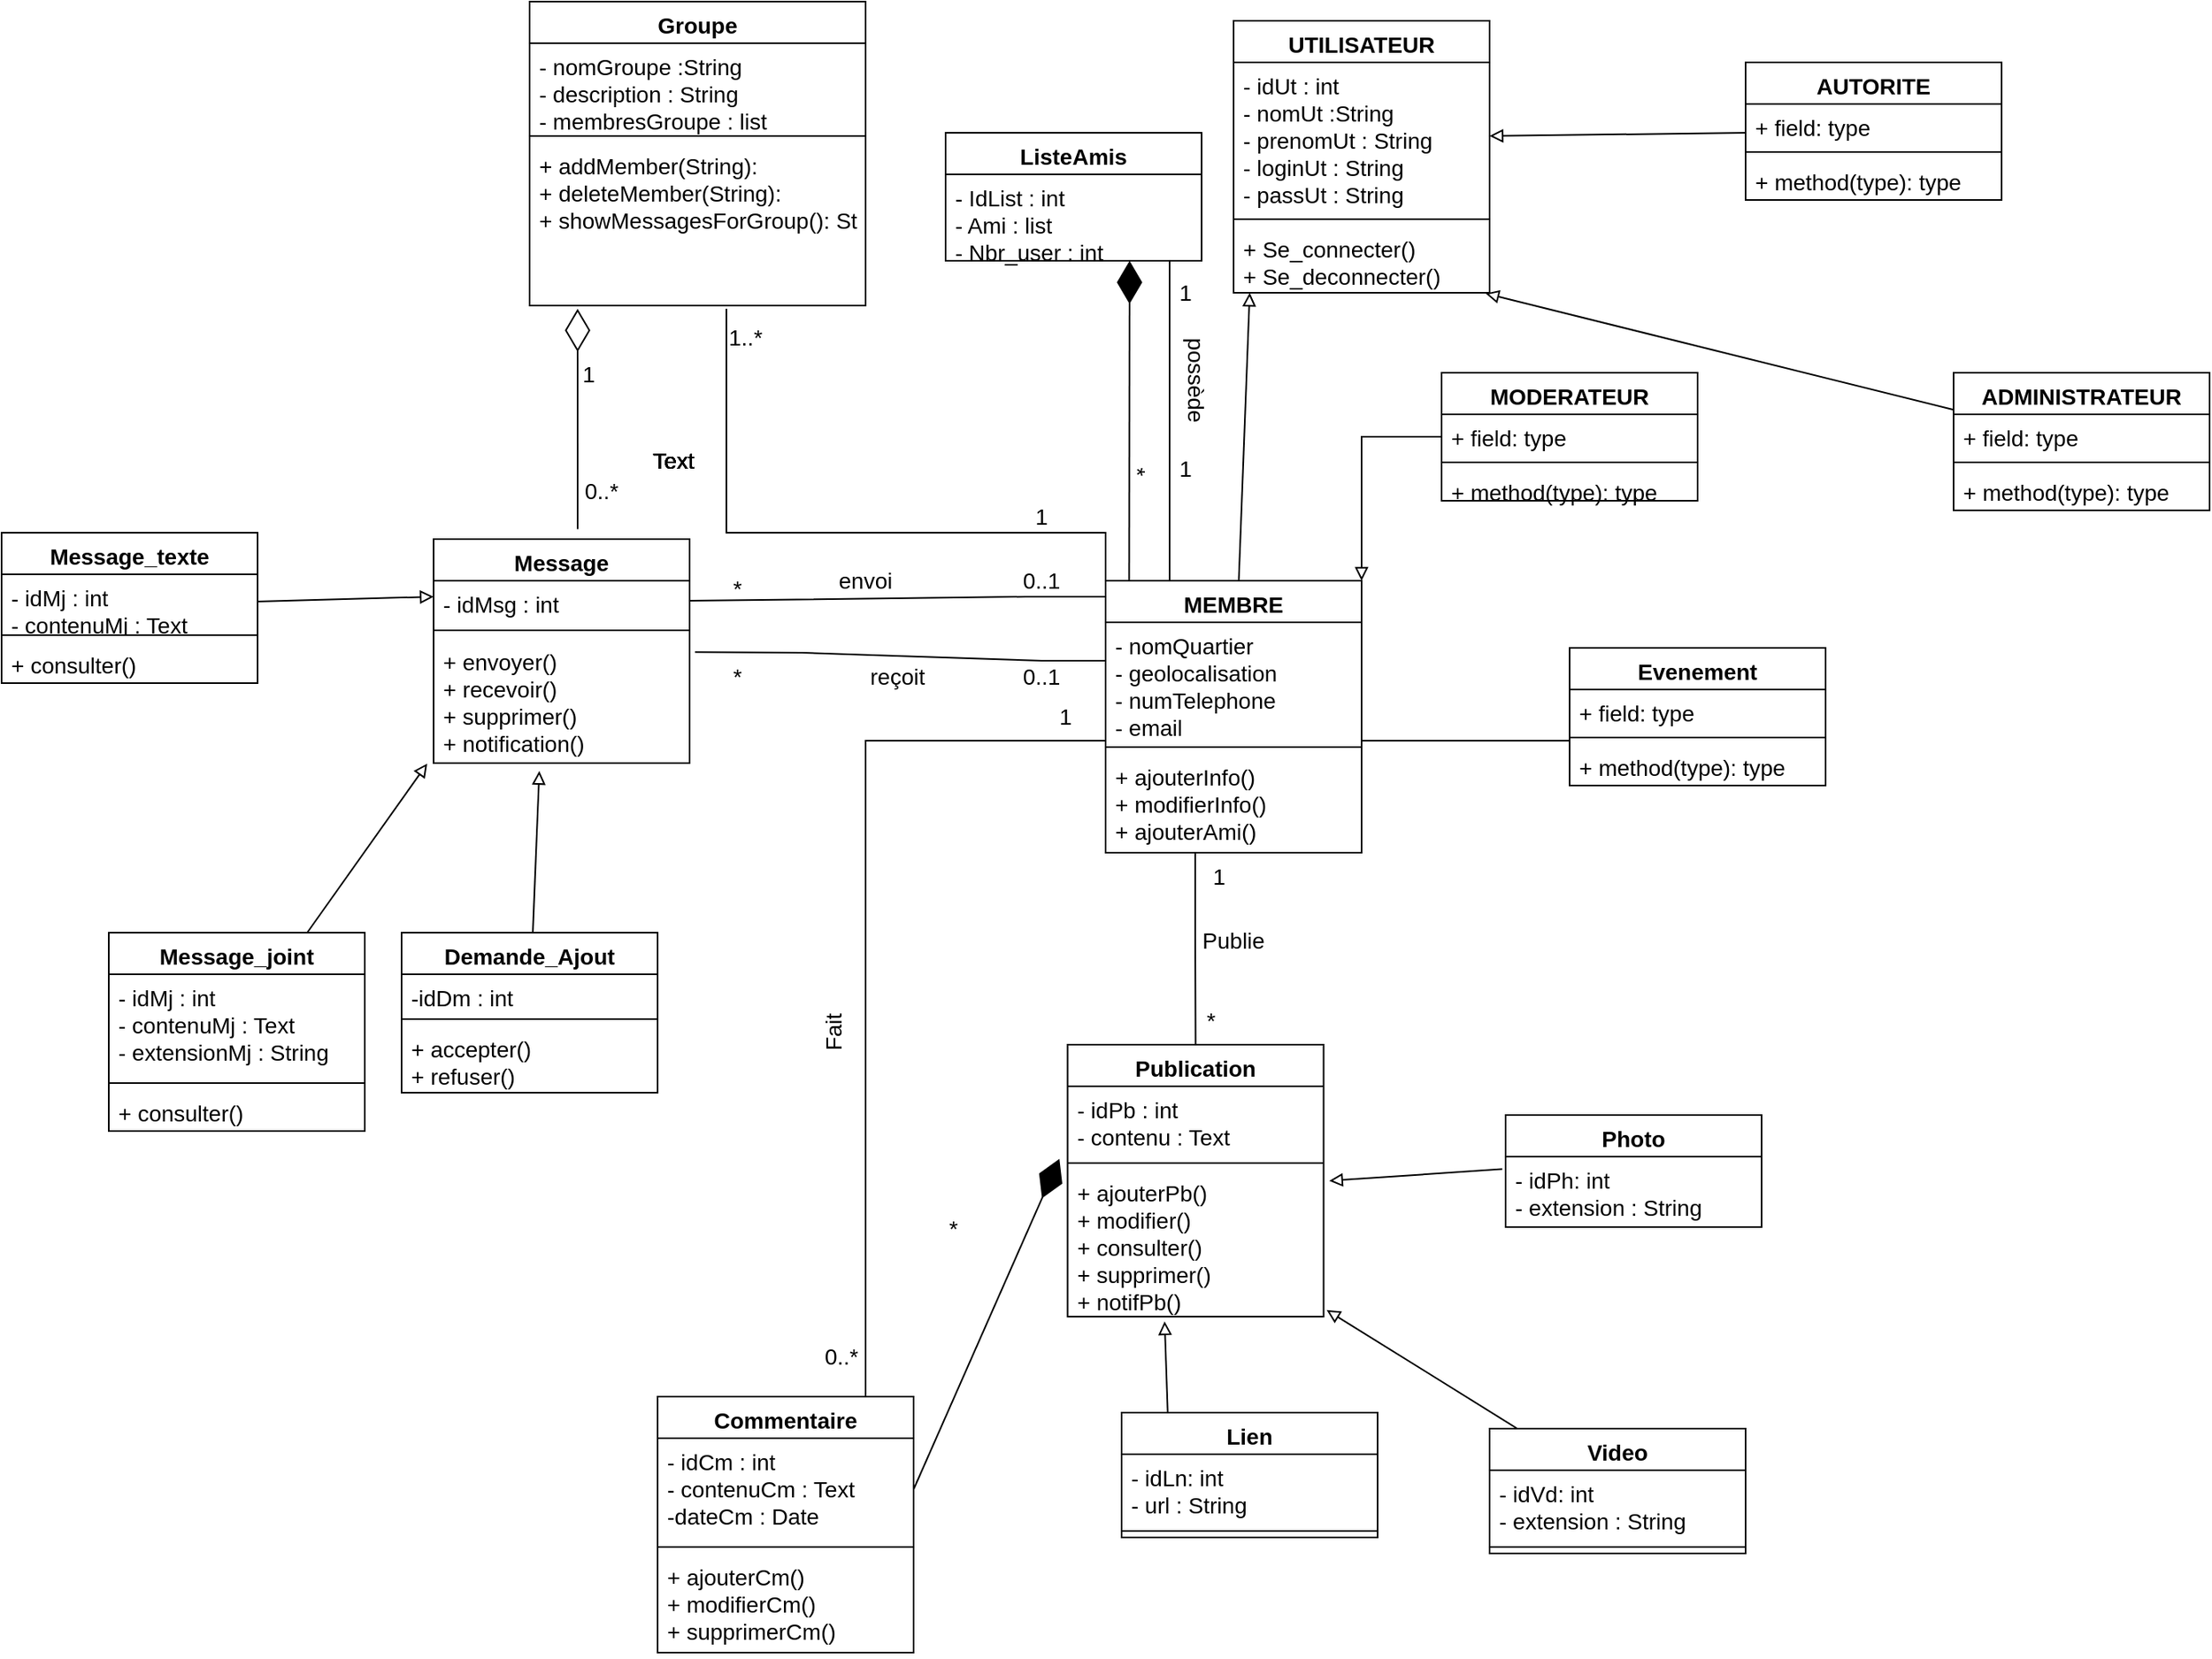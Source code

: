 <mxfile version="20.8.11" type="github">
  <diagram name="Page-1" id="nLd5oKzQ9gO693_rZfJg">
    <mxGraphModel dx="1706" dy="1722" grid="1" gridSize="10" guides="1" tooltips="1" connect="1" arrows="1" fold="1" page="1" pageScale="1" pageWidth="827" pageHeight="1169" math="0" shadow="0">
      <root>
        <mxCell id="0" />
        <mxCell id="1" parent="0" />
        <mxCell id="KBeB1Mv37ap3J1wRYVuE-1" value="UTILISATEUR" style="swimlane;fontStyle=1;align=center;verticalAlign=top;childLayout=stackLayout;horizontal=1;startSize=26;horizontalStack=0;resizeParent=1;resizeParentMax=0;resizeLast=0;collapsible=1;marginBottom=0;fontSize=14;" parent="1" vertex="1">
          <mxGeometry x="290" y="-40" width="160" height="170" as="geometry" />
        </mxCell>
        <mxCell id="KBeB1Mv37ap3J1wRYVuE-2" value="- idUt : int&#xa;- nomUt :String&#xa;- prenomUt : String&#xa;- loginUt : String&#xa;- passUt : String&#xa;&#xa;" style="text;strokeColor=none;fillColor=none;align=left;verticalAlign=top;spacingLeft=4;spacingRight=4;overflow=hidden;rotatable=0;points=[[0,0.5],[1,0.5]];portConstraint=eastwest;fontSize=14;" parent="KBeB1Mv37ap3J1wRYVuE-1" vertex="1">
          <mxGeometry y="26" width="160" height="94" as="geometry" />
        </mxCell>
        <mxCell id="KBeB1Mv37ap3J1wRYVuE-3" value="" style="line;strokeWidth=1;fillColor=none;align=left;verticalAlign=middle;spacingTop=-1;spacingLeft=3;spacingRight=3;rotatable=0;labelPosition=right;points=[];portConstraint=eastwest;strokeColor=inherit;fontSize=14;" parent="KBeB1Mv37ap3J1wRYVuE-1" vertex="1">
          <mxGeometry y="120" width="160" height="8" as="geometry" />
        </mxCell>
        <mxCell id="KBeB1Mv37ap3J1wRYVuE-4" value="+ Se_connecter()&#xa;+ Se_deconnecter()" style="text;strokeColor=none;fillColor=none;align=left;verticalAlign=top;spacingLeft=4;spacingRight=4;overflow=hidden;rotatable=0;points=[[0,0.5],[1,0.5]];portConstraint=eastwest;fontSize=14;" parent="KBeB1Mv37ap3J1wRYVuE-1" vertex="1">
          <mxGeometry y="128" width="160" height="42" as="geometry" />
        </mxCell>
        <mxCell id="CkU59M2SKb6onxOzNVY_-23" style="edgeStyle=none;rounded=0;orthogonalLoop=1;jettySize=auto;html=1;endArrow=block;endFill=0;fontSize=14;" parent="1" source="KBeB1Mv37ap3J1wRYVuE-11" target="KBeB1Mv37ap3J1wRYVuE-2" edge="1">
          <mxGeometry relative="1" as="geometry" />
        </mxCell>
        <mxCell id="KBeB1Mv37ap3J1wRYVuE-11" value="AUTORITE" style="swimlane;fontStyle=1;align=center;verticalAlign=top;childLayout=stackLayout;horizontal=1;startSize=26;horizontalStack=0;resizeParent=1;resizeParentMax=0;resizeLast=0;collapsible=1;marginBottom=0;fontSize=14;" parent="1" vertex="1">
          <mxGeometry x="610" y="-14" width="160" height="86" as="geometry" />
        </mxCell>
        <mxCell id="KBeB1Mv37ap3J1wRYVuE-12" value="+ field: type" style="text;strokeColor=none;fillColor=none;align=left;verticalAlign=top;spacingLeft=4;spacingRight=4;overflow=hidden;rotatable=0;points=[[0,0.5],[1,0.5]];portConstraint=eastwest;fontSize=14;" parent="KBeB1Mv37ap3J1wRYVuE-11" vertex="1">
          <mxGeometry y="26" width="160" height="26" as="geometry" />
        </mxCell>
        <mxCell id="KBeB1Mv37ap3J1wRYVuE-13" value="" style="line;strokeWidth=1;fillColor=none;align=left;verticalAlign=middle;spacingTop=-1;spacingLeft=3;spacingRight=3;rotatable=0;labelPosition=right;points=[];portConstraint=eastwest;strokeColor=inherit;fontSize=14;" parent="KBeB1Mv37ap3J1wRYVuE-11" vertex="1">
          <mxGeometry y="52" width="160" height="8" as="geometry" />
        </mxCell>
        <mxCell id="KBeB1Mv37ap3J1wRYVuE-14" value="+ method(type): type" style="text;strokeColor=none;fillColor=none;align=left;verticalAlign=top;spacingLeft=4;spacingRight=4;overflow=hidden;rotatable=0;points=[[0,0.5],[1,0.5]];portConstraint=eastwest;fontSize=14;" parent="KBeB1Mv37ap3J1wRYVuE-11" vertex="1">
          <mxGeometry y="60" width="160" height="26" as="geometry" />
        </mxCell>
        <mxCell id="CkU59M2SKb6onxOzNVY_-20" style="rounded=0;orthogonalLoop=1;jettySize=auto;html=1;endArrow=block;endFill=0;fontSize=14;entryX=0.063;entryY=1;entryDx=0;entryDy=0;entryPerimeter=0;" parent="1" source="KBeB1Mv37ap3J1wRYVuE-15" target="KBeB1Mv37ap3J1wRYVuE-4" edge="1">
          <mxGeometry relative="1" as="geometry">
            <mxPoint x="300" y="120" as="targetPoint" />
          </mxGeometry>
        </mxCell>
        <mxCell id="7G3Ht4xXfiFAOZeV6RYM-14" style="edgeStyle=orthogonalEdgeStyle;rounded=0;jumpSize=6;orthogonalLoop=1;jettySize=auto;html=1;entryX=0;entryY=0.5;entryDx=0;entryDy=0;strokeWidth=1;endArrow=none;endFill=0;startSize=6;sourcePerimeterSpacing=0;targetPerimeterSpacing=0;fontSize=14;" edge="1" parent="1" source="KBeB1Mv37ap3J1wRYVuE-15" target="7G3Ht4xXfiFAOZeV6RYM-11">
          <mxGeometry relative="1" as="geometry">
            <Array as="points">
              <mxPoint x="500" y="410" />
            </Array>
          </mxGeometry>
        </mxCell>
        <mxCell id="7G3Ht4xXfiFAOZeV6RYM-61" style="edgeStyle=orthogonalEdgeStyle;rounded=0;jumpSize=6;orthogonalLoop=1;jettySize=auto;html=1;entryX=0.5;entryY=0;entryDx=0;entryDy=0;strokeWidth=1;fontSize=14;endArrow=none;endFill=0;startSize=6;sourcePerimeterSpacing=0;targetPerimeterSpacing=0;" edge="1" parent="1" source="KBeB1Mv37ap3J1wRYVuE-15" target="CkU59M2SKb6onxOzNVY_-30">
          <mxGeometry relative="1" as="geometry">
            <Array as="points">
              <mxPoint x="266" y="530" />
              <mxPoint x="266" y="530" />
            </Array>
          </mxGeometry>
        </mxCell>
        <mxCell id="KBeB1Mv37ap3J1wRYVuE-15" value="MEMBRE" style="swimlane;fontStyle=1;align=center;verticalAlign=top;childLayout=stackLayout;horizontal=1;startSize=26;horizontalStack=0;resizeParent=1;resizeParentMax=0;resizeLast=0;collapsible=1;marginBottom=0;fontSize=14;" parent="1" vertex="1">
          <mxGeometry x="210" y="310" width="160" height="170" as="geometry" />
        </mxCell>
        <mxCell id="KBeB1Mv37ap3J1wRYVuE-16" value="- nomQuartier&#xa;- geolocalisation&#xa;- numTelephone&#xa;- email&#xa;&#xa;" style="text;strokeColor=none;fillColor=none;align=left;verticalAlign=top;spacingLeft=4;spacingRight=4;overflow=hidden;rotatable=0;points=[[0,0.5],[1,0.5]];portConstraint=eastwest;fontSize=14;" parent="KBeB1Mv37ap3J1wRYVuE-15" vertex="1">
          <mxGeometry y="26" width="160" height="74" as="geometry" />
        </mxCell>
        <mxCell id="KBeB1Mv37ap3J1wRYVuE-17" value="" style="line;strokeWidth=1;fillColor=none;align=left;verticalAlign=middle;spacingTop=-1;spacingLeft=3;spacingRight=3;rotatable=0;labelPosition=right;points=[];portConstraint=eastwest;strokeColor=inherit;fontSize=14;" parent="KBeB1Mv37ap3J1wRYVuE-15" vertex="1">
          <mxGeometry y="100" width="160" height="8" as="geometry" />
        </mxCell>
        <mxCell id="KBeB1Mv37ap3J1wRYVuE-18" value="+ ajouterInfo()&#xa;+ modifierInfo()&#xa;+ ajouterAmi()" style="text;strokeColor=none;fillColor=none;align=left;verticalAlign=top;spacingLeft=4;spacingRight=4;overflow=hidden;rotatable=0;points=[[0,0.5],[1,0.5]];portConstraint=eastwest;fontSize=14;" parent="KBeB1Mv37ap3J1wRYVuE-15" vertex="1">
          <mxGeometry y="108" width="160" height="62" as="geometry" />
        </mxCell>
        <mxCell id="7G3Ht4xXfiFAOZeV6RYM-59" style="edgeStyle=orthogonalEdgeStyle;rounded=0;jumpSize=6;orthogonalLoop=1;jettySize=auto;html=1;entryX=1;entryY=0;entryDx=0;entryDy=0;strokeWidth=1;fontSize=14;endArrow=block;endFill=0;startSize=6;sourcePerimeterSpacing=0;targetPerimeterSpacing=0;" edge="1" parent="1" source="KBeB1Mv37ap3J1wRYVuE-19" target="KBeB1Mv37ap3J1wRYVuE-15">
          <mxGeometry relative="1" as="geometry" />
        </mxCell>
        <mxCell id="KBeB1Mv37ap3J1wRYVuE-19" value="MODERATEUR" style="swimlane;fontStyle=1;align=center;verticalAlign=top;childLayout=stackLayout;horizontal=1;startSize=26;horizontalStack=0;resizeParent=1;resizeParentMax=0;resizeLast=0;collapsible=1;marginBottom=0;fontSize=14;" parent="1" vertex="1">
          <mxGeometry x="420" y="180" width="160" height="80" as="geometry" />
        </mxCell>
        <mxCell id="KBeB1Mv37ap3J1wRYVuE-20" value="+ field: type" style="text;strokeColor=none;fillColor=none;align=left;verticalAlign=top;spacingLeft=4;spacingRight=4;overflow=hidden;rotatable=0;points=[[0,0.5],[1,0.5]];portConstraint=eastwest;fontSize=14;" parent="KBeB1Mv37ap3J1wRYVuE-19" vertex="1">
          <mxGeometry y="26" width="160" height="26" as="geometry" />
        </mxCell>
        <mxCell id="KBeB1Mv37ap3J1wRYVuE-21" value="" style="line;strokeWidth=1;fillColor=none;align=left;verticalAlign=middle;spacingTop=-1;spacingLeft=3;spacingRight=3;rotatable=0;labelPosition=right;points=[];portConstraint=eastwest;strokeColor=inherit;fontSize=14;" parent="KBeB1Mv37ap3J1wRYVuE-19" vertex="1">
          <mxGeometry y="52" width="160" height="8" as="geometry" />
        </mxCell>
        <mxCell id="KBeB1Mv37ap3J1wRYVuE-22" value="+ method(type): type" style="text;strokeColor=none;fillColor=none;align=left;verticalAlign=top;spacingLeft=4;spacingRight=4;overflow=hidden;rotatable=0;points=[[0,0.5],[1,0.5]];portConstraint=eastwest;fontSize=14;" parent="KBeB1Mv37ap3J1wRYVuE-19" vertex="1">
          <mxGeometry y="60" width="160" height="20" as="geometry" />
        </mxCell>
        <mxCell id="CkU59M2SKb6onxOzNVY_-22" style="edgeStyle=none;rounded=0;orthogonalLoop=1;jettySize=auto;html=1;entryX=0.984;entryY=1.01;entryDx=0;entryDy=0;entryPerimeter=0;endArrow=block;endFill=0;fontSize=14;" parent="1" source="KBeB1Mv37ap3J1wRYVuE-23" target="KBeB1Mv37ap3J1wRYVuE-4" edge="1">
          <mxGeometry relative="1" as="geometry" />
        </mxCell>
        <mxCell id="KBeB1Mv37ap3J1wRYVuE-23" value="ADMINISTRATEUR" style="swimlane;fontStyle=1;align=center;verticalAlign=top;childLayout=stackLayout;horizontal=1;startSize=26;horizontalStack=0;resizeParent=1;resizeParentMax=0;resizeLast=0;collapsible=1;marginBottom=0;fontSize=14;" parent="1" vertex="1">
          <mxGeometry x="740" y="180" width="160" height="86" as="geometry" />
        </mxCell>
        <mxCell id="KBeB1Mv37ap3J1wRYVuE-24" value="+ field: type" style="text;strokeColor=none;fillColor=none;align=left;verticalAlign=top;spacingLeft=4;spacingRight=4;overflow=hidden;rotatable=0;points=[[0,0.5],[1,0.5]];portConstraint=eastwest;fontSize=14;" parent="KBeB1Mv37ap3J1wRYVuE-23" vertex="1">
          <mxGeometry y="26" width="160" height="26" as="geometry" />
        </mxCell>
        <mxCell id="KBeB1Mv37ap3J1wRYVuE-25" value="" style="line;strokeWidth=1;fillColor=none;align=left;verticalAlign=middle;spacingTop=-1;spacingLeft=3;spacingRight=3;rotatable=0;labelPosition=right;points=[];portConstraint=eastwest;strokeColor=inherit;fontSize=14;" parent="KBeB1Mv37ap3J1wRYVuE-23" vertex="1">
          <mxGeometry y="52" width="160" height="8" as="geometry" />
        </mxCell>
        <mxCell id="KBeB1Mv37ap3J1wRYVuE-26" value="+ method(type): type" style="text;strokeColor=none;fillColor=none;align=left;verticalAlign=top;spacingLeft=4;spacingRight=4;overflow=hidden;rotatable=0;points=[[0,0.5],[1,0.5]];portConstraint=eastwest;fontSize=14;" parent="KBeB1Mv37ap3J1wRYVuE-23" vertex="1">
          <mxGeometry y="60" width="160" height="26" as="geometry" />
        </mxCell>
        <mxCell id="CkU59M2SKb6onxOzNVY_-30" value="Publication" style="swimlane;fontStyle=1;align=center;verticalAlign=top;childLayout=stackLayout;horizontal=1;startSize=26;horizontalStack=0;resizeParent=1;resizeParentMax=0;resizeLast=0;collapsible=1;marginBottom=0;fontSize=14;" parent="1" vertex="1">
          <mxGeometry x="186.25" y="600" width="160" height="170" as="geometry" />
        </mxCell>
        <mxCell id="CkU59M2SKb6onxOzNVY_-31" value="- idPb : int&#xa;- contenu : Text" style="text;strokeColor=none;fillColor=none;align=left;verticalAlign=top;spacingLeft=4;spacingRight=4;overflow=hidden;rotatable=0;points=[[0,0.5],[1,0.5]];portConstraint=eastwest;fontSize=14;" parent="CkU59M2SKb6onxOzNVY_-30" vertex="1">
          <mxGeometry y="26" width="160" height="44" as="geometry" />
        </mxCell>
        <mxCell id="CkU59M2SKb6onxOzNVY_-32" value="" style="line;strokeWidth=1;fillColor=none;align=left;verticalAlign=middle;spacingTop=-1;spacingLeft=3;spacingRight=3;rotatable=0;labelPosition=right;points=[];portConstraint=eastwest;strokeColor=inherit;fontSize=14;" parent="CkU59M2SKb6onxOzNVY_-30" vertex="1">
          <mxGeometry y="70" width="160" height="8" as="geometry" />
        </mxCell>
        <mxCell id="CkU59M2SKb6onxOzNVY_-33" value="+ ajouterPb()&#xa;+ modifier()&#xa;+ consulter()&#xa;+ supprimer()&#xa;+ notifPb()" style="text;strokeColor=none;fillColor=none;align=left;verticalAlign=top;spacingLeft=4;spacingRight=4;overflow=hidden;rotatable=0;points=[[0,0.5],[1,0.5]];portConstraint=eastwest;fontSize=14;" parent="CkU59M2SKb6onxOzNVY_-30" vertex="1">
          <mxGeometry y="78" width="160" height="92" as="geometry" />
        </mxCell>
        <mxCell id="CkU59M2SKb6onxOzNVY_-48" style="edgeStyle=none;rounded=0;orthogonalLoop=1;jettySize=auto;html=1;endArrow=block;endFill=0;fontSize=14;entryX=1.012;entryY=0.955;entryDx=0;entryDy=0;entryPerimeter=0;" parent="1" source="CkU59M2SKb6onxOzNVY_-34" target="CkU59M2SKb6onxOzNVY_-33" edge="1">
          <mxGeometry relative="1" as="geometry">
            <mxPoint x="370" y="780" as="targetPoint" />
          </mxGeometry>
        </mxCell>
        <mxCell id="CkU59M2SKb6onxOzNVY_-34" value="Video" style="swimlane;fontStyle=1;align=center;verticalAlign=top;childLayout=stackLayout;horizontal=1;startSize=26;horizontalStack=0;resizeParent=1;resizeParentMax=0;resizeLast=0;collapsible=1;marginBottom=0;fontSize=14;" parent="1" vertex="1">
          <mxGeometry x="450" y="840" width="160" height="78" as="geometry" />
        </mxCell>
        <mxCell id="CkU59M2SKb6onxOzNVY_-35" value="- idVd: int&#xa;- extension : String&#xa;" style="text;strokeColor=none;fillColor=none;align=left;verticalAlign=top;spacingLeft=4;spacingRight=4;overflow=hidden;rotatable=0;points=[[0,0.5],[1,0.5]];portConstraint=eastwest;fontSize=14;" parent="CkU59M2SKb6onxOzNVY_-34" vertex="1">
          <mxGeometry y="26" width="160" height="44" as="geometry" />
        </mxCell>
        <mxCell id="CkU59M2SKb6onxOzNVY_-36" value="" style="line;strokeWidth=1;fillColor=none;align=left;verticalAlign=middle;spacingTop=-1;spacingLeft=3;spacingRight=3;rotatable=0;labelPosition=right;points=[];portConstraint=eastwest;strokeColor=inherit;fontSize=14;" parent="CkU59M2SKb6onxOzNVY_-34" vertex="1">
          <mxGeometry y="70" width="160" height="8" as="geometry" />
        </mxCell>
        <mxCell id="CkU59M2SKb6onxOzNVY_-47" style="edgeStyle=none;rounded=0;orthogonalLoop=1;jettySize=auto;html=1;endArrow=block;endFill=0;fontSize=14;entryX=0.379;entryY=1.032;entryDx=0;entryDy=0;entryPerimeter=0;" parent="1" edge="1" target="CkU59M2SKb6onxOzNVY_-33">
          <mxGeometry relative="1" as="geometry">
            <mxPoint x="248.82" y="830" as="sourcePoint" />
            <mxPoint x="249" y="780" as="targetPoint" />
          </mxGeometry>
        </mxCell>
        <mxCell id="CkU59M2SKb6onxOzNVY_-38" value="Lien" style="swimlane;fontStyle=1;align=center;verticalAlign=top;childLayout=stackLayout;horizontal=1;startSize=26;horizontalStack=0;resizeParent=1;resizeParentMax=0;resizeLast=0;collapsible=1;marginBottom=0;fontSize=14;" parent="1" vertex="1">
          <mxGeometry x="220" y="830" width="160" height="78" as="geometry" />
        </mxCell>
        <mxCell id="CkU59M2SKb6onxOzNVY_-39" value="- idLn: int&#xa;- url : String&#xa;" style="text;strokeColor=none;fillColor=none;align=left;verticalAlign=top;spacingLeft=4;spacingRight=4;overflow=hidden;rotatable=0;points=[[0,0.5],[1,0.5]];portConstraint=eastwest;fontSize=14;" parent="CkU59M2SKb6onxOzNVY_-38" vertex="1">
          <mxGeometry y="26" width="160" height="44" as="geometry" />
        </mxCell>
        <mxCell id="CkU59M2SKb6onxOzNVY_-40" value="" style="line;strokeWidth=1;fillColor=none;align=left;verticalAlign=middle;spacingTop=-1;spacingLeft=3;spacingRight=3;rotatable=0;labelPosition=right;points=[];portConstraint=eastwest;strokeColor=inherit;fontSize=14;" parent="CkU59M2SKb6onxOzNVY_-38" vertex="1">
          <mxGeometry y="70" width="160" height="8" as="geometry" />
        </mxCell>
        <mxCell id="CkU59M2SKb6onxOzNVY_-49" style="edgeStyle=none;rounded=0;orthogonalLoop=1;jettySize=auto;html=1;endArrow=block;endFill=0;fontSize=14;exitX=-0.013;exitY=0.177;exitDx=0;exitDy=0;entryX=1.022;entryY=0.077;entryDx=0;entryDy=0;entryPerimeter=0;exitPerimeter=0;" parent="1" edge="1" target="CkU59M2SKb6onxOzNVY_-33" source="CkU59M2SKb6onxOzNVY_-43">
          <mxGeometry relative="1" as="geometry">
            <mxPoint x="450" y="538.667" as="sourcePoint" />
            <mxPoint x="380" y="683" as="targetPoint" />
            <Array as="points" />
          </mxGeometry>
        </mxCell>
        <mxCell id="CkU59M2SKb6onxOzNVY_-42" value="Photo" style="swimlane;fontStyle=1;align=center;verticalAlign=top;childLayout=stackLayout;horizontal=1;startSize=26;horizontalStack=0;resizeParent=1;resizeParentMax=0;resizeLast=0;collapsible=1;marginBottom=0;fontSize=14;" parent="1" vertex="1">
          <mxGeometry x="460" y="644" width="160" height="70" as="geometry" />
        </mxCell>
        <mxCell id="CkU59M2SKb6onxOzNVY_-43" value="- idPh: int&#xa;- extension : String&#xa;" style="text;strokeColor=none;fillColor=none;align=left;verticalAlign=top;spacingLeft=4;spacingRight=4;overflow=hidden;rotatable=0;points=[[0,0.5],[1,0.5]];portConstraint=eastwest;fontSize=14;" parent="CkU59M2SKb6onxOzNVY_-42" vertex="1">
          <mxGeometry y="26" width="160" height="44" as="geometry" />
        </mxCell>
        <mxCell id="CkU59M2SKb6onxOzNVY_-54" value="ListeAmis" style="swimlane;fontStyle=1;align=center;verticalAlign=top;childLayout=stackLayout;horizontal=1;startSize=26;horizontalStack=0;resizeParent=1;resizeParentMax=0;resizeLast=0;collapsible=1;marginBottom=0;fontSize=14;" parent="1" vertex="1">
          <mxGeometry x="110" y="30" width="160" height="80" as="geometry" />
        </mxCell>
        <mxCell id="CkU59M2SKb6onxOzNVY_-55" value="- IdList : int&#xa;- Ami : list&#xa;- Nbr_user : int&#xa;" style="text;strokeColor=none;fillColor=none;align=left;verticalAlign=top;spacingLeft=4;spacingRight=4;overflow=hidden;rotatable=0;points=[[0,0.5],[1,0.5]];portConstraint=eastwest;fontSize=14;" parent="CkU59M2SKb6onxOzNVY_-54" vertex="1">
          <mxGeometry y="26" width="160" height="54" as="geometry" />
        </mxCell>
        <mxCell id="CkU59M2SKb6onxOzNVY_-61" style="edgeStyle=none;rounded=0;orthogonalLoop=1;jettySize=auto;html=1;endArrow=none;endFill=0;exitX=0.25;exitY=0;exitDx=0;exitDy=0;sourcePerimeterSpacing=0;targetPerimeterSpacing=0;fontSize=14;" parent="1" source="KBeB1Mv37ap3J1wRYVuE-15" edge="1">
          <mxGeometry relative="1" as="geometry">
            <mxPoint x="74" y="160" as="sourcePoint" />
            <mxPoint x="250" y="110" as="targetPoint" />
            <Array as="points">
              <mxPoint x="250" y="140" />
            </Array>
          </mxGeometry>
        </mxCell>
        <mxCell id="CkU59M2SKb6onxOzNVY_-68" style="edgeStyle=orthogonalEdgeStyle;rounded=0;orthogonalLoop=1;jettySize=auto;html=1;endArrow=none;endFill=0;fontSize=14;" parent="1" source="CkU59M2SKb6onxOzNVY_-63" edge="1">
          <mxGeometry relative="1" as="geometry">
            <mxPoint x="210" y="420" as="targetPoint" />
            <Array as="points">
              <mxPoint x="60" y="410" />
              <mxPoint x="210" y="410" />
            </Array>
          </mxGeometry>
        </mxCell>
        <mxCell id="CkU59M2SKb6onxOzNVY_-63" value="Commentaire" style="swimlane;fontStyle=1;align=center;verticalAlign=top;childLayout=stackLayout;horizontal=1;startSize=26;horizontalStack=0;resizeParent=1;resizeParentMax=0;resizeLast=0;collapsible=1;marginBottom=0;fontSize=14;" parent="1" vertex="1">
          <mxGeometry x="-70" y="820" width="160" height="160" as="geometry" />
        </mxCell>
        <mxCell id="CkU59M2SKb6onxOzNVY_-64" value="- idCm : int&#xa;- contenuCm : Text&#xa;-dateCm : Date" style="text;strokeColor=none;fillColor=none;align=left;verticalAlign=top;spacingLeft=4;spacingRight=4;overflow=hidden;rotatable=0;points=[[0,0.5],[1,0.5]];portConstraint=eastwest;fontSize=14;" parent="CkU59M2SKb6onxOzNVY_-63" vertex="1">
          <mxGeometry y="26" width="160" height="64" as="geometry" />
        </mxCell>
        <mxCell id="CkU59M2SKb6onxOzNVY_-65" value="" style="line;strokeWidth=1;fillColor=none;align=left;verticalAlign=middle;spacingTop=-1;spacingLeft=3;spacingRight=3;rotatable=0;labelPosition=right;points=[];portConstraint=eastwest;strokeColor=inherit;fontSize=14;" parent="CkU59M2SKb6onxOzNVY_-63" vertex="1">
          <mxGeometry y="90" width="160" height="8" as="geometry" />
        </mxCell>
        <mxCell id="CkU59M2SKb6onxOzNVY_-66" value="+ ajouterCm()&#xa;+ modifierCm()&#xa;+ supprimerCm()&#xa;" style="text;strokeColor=none;fillColor=none;align=left;verticalAlign=top;spacingLeft=4;spacingRight=4;overflow=hidden;rotatable=0;points=[[0,0.5],[1,0.5]];portConstraint=eastwest;fontSize=14;" parent="CkU59M2SKb6onxOzNVY_-63" vertex="1">
          <mxGeometry y="98" width="160" height="62" as="geometry" />
        </mxCell>
        <mxCell id="CkU59M2SKb6onxOzNVY_-77" style="rounded=0;orthogonalLoop=1;jettySize=auto;html=1;endArrow=none;endFill=0;exitX=0;exitY=0.75;exitDx=0;exitDy=0;fontSize=14;" parent="1" edge="1">
          <mxGeometry relative="1" as="geometry">
            <mxPoint x="-50" y="322.5" as="sourcePoint" />
            <mxPoint x="210" y="320" as="targetPoint" />
            <Array as="points">
              <mxPoint x="160" y="320" />
            </Array>
          </mxGeometry>
        </mxCell>
        <mxCell id="CkU59M2SKb6onxOzNVY_-73" value="Message" style="swimlane;fontStyle=1;align=center;verticalAlign=top;childLayout=stackLayout;horizontal=1;startSize=26;horizontalStack=0;resizeParent=1;resizeParentMax=0;resizeLast=0;collapsible=1;marginBottom=0;fontSize=14;" parent="1" vertex="1">
          <mxGeometry x="-210" y="284" width="160" height="140" as="geometry" />
        </mxCell>
        <mxCell id="CkU59M2SKb6onxOzNVY_-74" value="- idMsg : int" style="text;strokeColor=none;fillColor=none;align=left;verticalAlign=top;spacingLeft=4;spacingRight=4;overflow=hidden;rotatable=0;points=[[0,0.5],[1,0.5]];portConstraint=eastwest;fontSize=14;" parent="CkU59M2SKb6onxOzNVY_-73" vertex="1">
          <mxGeometry y="26" width="160" height="26" as="geometry" />
        </mxCell>
        <mxCell id="CkU59M2SKb6onxOzNVY_-75" value="" style="line;strokeWidth=1;fillColor=none;align=left;verticalAlign=middle;spacingTop=-1;spacingLeft=3;spacingRight=3;rotatable=0;labelPosition=right;points=[];portConstraint=eastwest;strokeColor=inherit;fontSize=14;" parent="CkU59M2SKb6onxOzNVY_-73" vertex="1">
          <mxGeometry y="52" width="160" height="10" as="geometry" />
        </mxCell>
        <mxCell id="CkU59M2SKb6onxOzNVY_-76" value="+ envoyer()&#xa;+ recevoir()&#xa;+ supprimer()&#xa;+ notification()&#xa;" style="text;strokeColor=none;fillColor=none;align=left;verticalAlign=top;spacingLeft=4;spacingRight=4;overflow=hidden;rotatable=0;points=[[0,0.5],[1,0.5]];portConstraint=eastwest;fontSize=14;" parent="CkU59M2SKb6onxOzNVY_-73" vertex="1">
          <mxGeometry y="62" width="160" height="78" as="geometry" />
        </mxCell>
        <mxCell id="CkU59M2SKb6onxOzNVY_-78" style="rounded=0;orthogonalLoop=1;jettySize=auto;html=1;endArrow=none;endFill=0;exitX=1.021;exitY=0.11;exitDx=0;exitDy=0;exitPerimeter=0;fontSize=14;" parent="1" source="CkU59M2SKb6onxOzNVY_-76" edge="1">
          <mxGeometry relative="1" as="geometry">
            <mxPoint x="210" y="360" as="targetPoint" />
            <Array as="points">
              <mxPoint x="20" y="355" />
              <mxPoint x="170" y="360" />
            </Array>
          </mxGeometry>
        </mxCell>
        <mxCell id="CkU59M2SKb6onxOzNVY_-79" value="Message_texte" style="swimlane;fontStyle=1;align=center;verticalAlign=top;childLayout=stackLayout;horizontal=1;startSize=26;horizontalStack=0;resizeParent=1;resizeParentMax=0;resizeLast=0;collapsible=1;marginBottom=0;fontSize=14;" parent="1" vertex="1">
          <mxGeometry x="-480" y="280" width="160" height="94" as="geometry" />
        </mxCell>
        <mxCell id="CkU59M2SKb6onxOzNVY_-80" value="- idMj : int&#xa;- contenuMj : Text" style="text;strokeColor=none;fillColor=none;align=left;verticalAlign=top;spacingLeft=4;spacingRight=4;overflow=hidden;rotatable=0;points=[[0,0.5],[1,0.5]];portConstraint=eastwest;fontSize=14;" parent="CkU59M2SKb6onxOzNVY_-79" vertex="1">
          <mxGeometry y="26" width="160" height="34" as="geometry" />
        </mxCell>
        <mxCell id="CkU59M2SKb6onxOzNVY_-81" value="" style="line;strokeWidth=1;fillColor=none;align=left;verticalAlign=middle;spacingTop=-1;spacingLeft=3;spacingRight=3;rotatable=0;labelPosition=right;points=[];portConstraint=eastwest;strokeColor=inherit;fontSize=14;" parent="CkU59M2SKb6onxOzNVY_-79" vertex="1">
          <mxGeometry y="60" width="160" height="8" as="geometry" />
        </mxCell>
        <mxCell id="CkU59M2SKb6onxOzNVY_-82" value="+ consulter()" style="text;strokeColor=none;fillColor=none;align=left;verticalAlign=top;spacingLeft=4;spacingRight=4;overflow=hidden;rotatable=0;points=[[0,0.5],[1,0.5]];portConstraint=eastwest;fontSize=14;" parent="CkU59M2SKb6onxOzNVY_-79" vertex="1">
          <mxGeometry y="68" width="160" height="26" as="geometry" />
        </mxCell>
        <mxCell id="CkU59M2SKb6onxOzNVY_-83" style="edgeStyle=none;rounded=0;orthogonalLoop=1;jettySize=auto;html=1;endArrow=block;endFill=0;exitX=1;exitY=0.5;exitDx=0;exitDy=0;fontSize=14;" parent="1" source="CkU59M2SKb6onxOzNVY_-80" edge="1">
          <mxGeometry relative="1" as="geometry">
            <mxPoint x="-230" y="410" as="sourcePoint" />
            <mxPoint x="-210" y="320" as="targetPoint" />
          </mxGeometry>
        </mxCell>
        <mxCell id="CkU59M2SKb6onxOzNVY_-94" style="edgeStyle=none;rounded=0;orthogonalLoop=1;jettySize=auto;html=1;endArrow=block;endFill=0;entryX=0.413;entryY=1.063;entryDx=0;entryDy=0;entryPerimeter=0;fontSize=14;" parent="1" source="CkU59M2SKb6onxOzNVY_-90" target="CkU59M2SKb6onxOzNVY_-76" edge="1">
          <mxGeometry relative="1" as="geometry">
            <mxPoint x="-140" y="460" as="targetPoint" />
          </mxGeometry>
        </mxCell>
        <mxCell id="CkU59M2SKb6onxOzNVY_-90" value="Demande_Ajout" style="swimlane;fontStyle=1;align=center;verticalAlign=top;childLayout=stackLayout;horizontal=1;startSize=26;horizontalStack=0;resizeParent=1;resizeParentMax=0;resizeLast=0;collapsible=1;marginBottom=0;fontSize=14;" parent="1" vertex="1">
          <mxGeometry x="-230" y="530" width="160" height="100" as="geometry" />
        </mxCell>
        <mxCell id="CkU59M2SKb6onxOzNVY_-91" value="-idDm : int&#xa;&#xa;" style="text;strokeColor=none;fillColor=none;align=left;verticalAlign=top;spacingLeft=4;spacingRight=4;overflow=hidden;rotatable=0;points=[[0,0.5],[1,0.5]];portConstraint=eastwest;fontSize=14;" parent="CkU59M2SKb6onxOzNVY_-90" vertex="1">
          <mxGeometry y="26" width="160" height="24" as="geometry" />
        </mxCell>
        <mxCell id="CkU59M2SKb6onxOzNVY_-92" value="" style="line;strokeWidth=1;fillColor=none;align=left;verticalAlign=middle;spacingTop=-1;spacingLeft=3;spacingRight=3;rotatable=0;labelPosition=right;points=[];portConstraint=eastwest;strokeColor=inherit;fontSize=14;" parent="CkU59M2SKb6onxOzNVY_-90" vertex="1">
          <mxGeometry y="50" width="160" height="8" as="geometry" />
        </mxCell>
        <mxCell id="CkU59M2SKb6onxOzNVY_-93" value="+ accepter()&#xa;+ refuser()&#xa;" style="text;strokeColor=none;fillColor=none;align=left;verticalAlign=top;spacingLeft=4;spacingRight=4;overflow=hidden;rotatable=0;points=[[0,0.5],[1,0.5]];portConstraint=eastwest;fontSize=14;" parent="CkU59M2SKb6onxOzNVY_-90" vertex="1">
          <mxGeometry y="58" width="160" height="42" as="geometry" />
        </mxCell>
        <mxCell id="7G3Ht4xXfiFAOZeV6RYM-1" value="Groupe" style="swimlane;fontStyle=1;align=center;verticalAlign=top;childLayout=stackLayout;horizontal=1;startSize=26;horizontalStack=0;resizeParent=1;resizeParentMax=0;resizeLast=0;collapsible=1;marginBottom=0;fontSize=14;" vertex="1" parent="1">
          <mxGeometry x="-150" y="-52" width="210" height="190" as="geometry" />
        </mxCell>
        <mxCell id="7G3Ht4xXfiFAOZeV6RYM-2" value="- nomGroupe :String&#xa;- description : String&#xa;- membresGroupe : list" style="text;strokeColor=none;fillColor=none;align=left;verticalAlign=top;spacingLeft=4;spacingRight=4;overflow=hidden;rotatable=0;points=[[0,0.5],[1,0.5]];portConstraint=eastwest;fontSize=14;" vertex="1" parent="7G3Ht4xXfiFAOZeV6RYM-1">
          <mxGeometry y="26" width="210" height="54" as="geometry" />
        </mxCell>
        <mxCell id="7G3Ht4xXfiFAOZeV6RYM-3" value="" style="line;strokeWidth=1;fillColor=none;align=left;verticalAlign=middle;spacingTop=-1;spacingLeft=3;spacingRight=3;rotatable=0;labelPosition=right;points=[];portConstraint=eastwest;strokeColor=inherit;fontSize=14;" vertex="1" parent="7G3Ht4xXfiFAOZeV6RYM-1">
          <mxGeometry y="80" width="210" height="8" as="geometry" />
        </mxCell>
        <mxCell id="7G3Ht4xXfiFAOZeV6RYM-4" value="+ addMember(String): &#xa;+ deleteMember(String):&#xa;+ showMessagesForGroup(): String " style="text;strokeColor=none;fillColor=none;align=left;verticalAlign=top;spacingLeft=4;spacingRight=4;overflow=hidden;rotatable=0;points=[[0,0.5],[1,0.5]];portConstraint=eastwest;fontSize=14;" vertex="1" parent="7G3Ht4xXfiFAOZeV6RYM-1">
          <mxGeometry y="88" width="210" height="102" as="geometry" />
        </mxCell>
        <mxCell id="7G3Ht4xXfiFAOZeV6RYM-6" value="" style="endArrow=diamondThin;endFill=0;endSize=24;html=1;rounded=0;strokeWidth=1;sourcePerimeterSpacing=0;targetPerimeterSpacing=0;jumpSize=6;exitX=0.563;exitY=-0.045;exitDx=0;exitDy=0;exitPerimeter=0;fontSize=14;" edge="1" parent="1" source="CkU59M2SKb6onxOzNVY_-73">
          <mxGeometry width="160" relative="1" as="geometry">
            <mxPoint x="60" y="270" as="sourcePoint" />
            <mxPoint x="-120" y="140" as="targetPoint" />
          </mxGeometry>
        </mxCell>
        <mxCell id="7G3Ht4xXfiFAOZeV6RYM-7" value="" style="endArrow=diamondThin;endFill=1;endSize=24;html=1;rounded=0;strokeWidth=1;sourcePerimeterSpacing=0;targetPerimeterSpacing=0;jumpSize=6;exitX=0.092;exitY=0;exitDx=0;exitDy=0;exitPerimeter=0;fontSize=14;" edge="1" parent="1" source="KBeB1Mv37ap3J1wRYVuE-15">
          <mxGeometry width="160" relative="1" as="geometry">
            <mxPoint x="230" y="250" as="sourcePoint" />
            <mxPoint x="225" y="110" as="targetPoint" />
          </mxGeometry>
        </mxCell>
        <mxCell id="7G3Ht4xXfiFAOZeV6RYM-8" value="" style="endArrow=diamondThin;endFill=1;endSize=24;html=1;rounded=0;strokeWidth=1;sourcePerimeterSpacing=0;targetPerimeterSpacing=0;jumpSize=6;exitX=1;exitY=0.5;exitDx=0;exitDy=0;fontSize=14;entryX=-0.032;entryY=1.031;entryDx=0;entryDy=0;entryPerimeter=0;" edge="1" parent="1" source="CkU59M2SKb6onxOzNVY_-64" target="CkU59M2SKb6onxOzNVY_-31">
          <mxGeometry width="160" relative="1" as="geometry">
            <mxPoint x="60" y="720" as="sourcePoint" />
            <mxPoint x="160" y="770" as="targetPoint" />
          </mxGeometry>
        </mxCell>
        <mxCell id="7G3Ht4xXfiFAOZeV6RYM-10" value="Evenement" style="swimlane;fontStyle=1;align=center;verticalAlign=top;childLayout=stackLayout;horizontal=1;startSize=26;horizontalStack=0;resizeParent=1;resizeParentMax=0;resizeLast=0;collapsible=1;marginBottom=0;fontSize=14;" vertex="1" parent="1">
          <mxGeometry x="500" y="352" width="160" height="86" as="geometry" />
        </mxCell>
        <mxCell id="7G3Ht4xXfiFAOZeV6RYM-11" value="+ field: type" style="text;strokeColor=none;fillColor=none;align=left;verticalAlign=top;spacingLeft=4;spacingRight=4;overflow=hidden;rotatable=0;points=[[0,0.5],[1,0.5]];portConstraint=eastwest;fontSize=14;" vertex="1" parent="7G3Ht4xXfiFAOZeV6RYM-10">
          <mxGeometry y="26" width="160" height="26" as="geometry" />
        </mxCell>
        <mxCell id="7G3Ht4xXfiFAOZeV6RYM-12" value="" style="line;strokeWidth=1;fillColor=none;align=left;verticalAlign=middle;spacingTop=-1;spacingLeft=3;spacingRight=3;rotatable=0;labelPosition=right;points=[];portConstraint=eastwest;strokeColor=inherit;fontSize=14;" vertex="1" parent="7G3Ht4xXfiFAOZeV6RYM-10">
          <mxGeometry y="52" width="160" height="8" as="geometry" />
        </mxCell>
        <mxCell id="7G3Ht4xXfiFAOZeV6RYM-13" value="+ method(type): type" style="text;strokeColor=none;fillColor=none;align=left;verticalAlign=top;spacingLeft=4;spacingRight=4;overflow=hidden;rotatable=0;points=[[0,0.5],[1,0.5]];portConstraint=eastwest;fontSize=14;" vertex="1" parent="7G3Ht4xXfiFAOZeV6RYM-10">
          <mxGeometry y="60" width="160" height="26" as="geometry" />
        </mxCell>
        <mxCell id="7G3Ht4xXfiFAOZeV6RYM-15" value="1" style="text;html=1;strokeColor=none;fillColor=none;align=center;verticalAlign=middle;whiteSpace=wrap;rounded=0;fontSize=14;" vertex="1" parent="1">
          <mxGeometry x="140" y="260" width="60" height="20" as="geometry" />
        </mxCell>
        <mxCell id="7G3Ht4xXfiFAOZeV6RYM-16" value="1..&lt;font style=&quot;font-size: 14px;&quot;&gt;*&lt;/font&gt;" style="text;html=1;strokeColor=none;fillColor=none;align=center;verticalAlign=middle;whiteSpace=wrap;rounded=0;fontSize=14;" vertex="1" parent="1">
          <mxGeometry x="-30" y="142.5" width="30" height="30" as="geometry" />
        </mxCell>
        <mxCell id="7G3Ht4xXfiFAOZeV6RYM-17" value="1" style="text;html=1;strokeColor=none;fillColor=none;align=center;verticalAlign=middle;whiteSpace=wrap;rounded=0;rotation=0;fontSize=14;" vertex="1" parent="1">
          <mxGeometry x="250" y="120" width="20" height="20" as="geometry" />
        </mxCell>
        <mxCell id="7G3Ht4xXfiFAOZeV6RYM-18" value="&lt;font style=&quot;font-size: 14px;&quot;&gt;*&lt;/font&gt;" style="text;html=1;strokeColor=none;fillColor=none;align=center;verticalAlign=middle;whiteSpace=wrap;rounded=0;rotation=90;fontSize=14;" vertex="1" parent="1">
          <mxGeometry x="214.92" y="229.77" width="30.31" height="24.54" as="geometry" />
        </mxCell>
        <mxCell id="7G3Ht4xXfiFAOZeV6RYM-19" value="&lt;font style=&quot;font-size: 14px;&quot;&gt;possède&lt;/font&gt;" style="text;html=1;strokeColor=none;fillColor=none;align=center;verticalAlign=middle;whiteSpace=wrap;rounded=0;rotation=90;fontSize=14;" vertex="1" parent="1">
          <mxGeometry x="236.25" y="168.75" width="60" height="32.5" as="geometry" />
        </mxCell>
        <mxCell id="7G3Ht4xXfiFAOZeV6RYM-20" value="1" style="text;html=1;strokeColor=none;fillColor=none;align=center;verticalAlign=middle;whiteSpace=wrap;rounded=0;rotation=0;fontSize=14;" vertex="1" parent="1">
          <mxGeometry x="250" y="230" width="20" height="20" as="geometry" />
        </mxCell>
        <mxCell id="7G3Ht4xXfiFAOZeV6RYM-21" value="0..1" style="text;html=1;strokeColor=none;fillColor=none;align=center;verticalAlign=middle;whiteSpace=wrap;rounded=0;fontSize=14;" vertex="1" parent="1">
          <mxGeometry x="140" y="360" width="60" height="20" as="geometry" />
        </mxCell>
        <mxCell id="7G3Ht4xXfiFAOZeV6RYM-22" value="&lt;font style=&quot;font-size: 14px;&quot;&gt;*&lt;/font&gt;" style="text;html=1;strokeColor=none;fillColor=none;align=center;verticalAlign=middle;whiteSpace=wrap;rounded=0;fontSize=14;" vertex="1" parent="1">
          <mxGeometry x="-40" y="360" width="40" height="20" as="geometry" />
        </mxCell>
        <mxCell id="7G3Ht4xXfiFAOZeV6RYM-24" value="0..1" style="text;html=1;strokeColor=none;fillColor=none;align=center;verticalAlign=middle;whiteSpace=wrap;rounded=0;fontSize=14;" vertex="1" parent="1">
          <mxGeometry x="140" y="300" width="60" height="20" as="geometry" />
        </mxCell>
        <mxCell id="7G3Ht4xXfiFAOZeV6RYM-25" value="&lt;font style=&quot;font-size: 14px;&quot;&gt;envoi&lt;/font&gt;" style="text;html=1;strokeColor=none;fillColor=none;align=center;verticalAlign=middle;whiteSpace=wrap;rounded=0;fontSize=14;" vertex="1" parent="1">
          <mxGeometry x="30" y="300" width="60" height="20" as="geometry" />
        </mxCell>
        <mxCell id="7G3Ht4xXfiFAOZeV6RYM-26" value="0..&lt;font style=&quot;font-size: 14px;&quot;&gt;*&lt;/font&gt;" style="text;html=1;strokeColor=none;fillColor=none;align=center;verticalAlign=middle;whiteSpace=wrap;rounded=0;rotation=0;fontSize=14;" vertex="1" parent="1">
          <mxGeometry x="-130" y="241" width="50" height="25" as="geometry" />
        </mxCell>
        <mxCell id="7G3Ht4xXfiFAOZeV6RYM-27" value="1" style="text;html=1;strokeColor=none;fillColor=none;align=center;verticalAlign=middle;whiteSpace=wrap;rounded=0;rotation=0;fontSize=14;" vertex="1" parent="1">
          <mxGeometry x="-146.25" y="168.75" width="66.25" height="25" as="geometry" />
        </mxCell>
        <mxCell id="7G3Ht4xXfiFAOZeV6RYM-28" style="edgeStyle=orthogonalEdgeStyle;rounded=0;jumpSize=6;orthogonalLoop=1;jettySize=auto;html=1;strokeWidth=1;endArrow=none;endFill=0;startSize=6;sourcePerimeterSpacing=0;targetPerimeterSpacing=0;exitX=0;exitY=0.5;exitDx=0;exitDy=0;fontSize=14;" edge="1" parent="1" source="KBeB1Mv37ap3J1wRYVuE-16">
          <mxGeometry relative="1" as="geometry">
            <mxPoint x="-27" y="140" as="targetPoint" />
            <Array as="points">
              <mxPoint x="210" y="280" />
              <mxPoint x="-27" y="280" />
            </Array>
          </mxGeometry>
        </mxCell>
        <mxCell id="7G3Ht4xXfiFAOZeV6RYM-32" value="Text" style="text;html=1;strokeColor=none;fillColor=none;align=center;verticalAlign=middle;whiteSpace=wrap;rounded=0;fontSize=14;" vertex="1" parent="1">
          <mxGeometry x="-90" y="220" width="60" height="30" as="geometry" />
        </mxCell>
        <mxCell id="7G3Ht4xXfiFAOZeV6RYM-33" value="Text" style="text;html=1;strokeColor=none;fillColor=none;align=center;verticalAlign=middle;whiteSpace=wrap;rounded=0;fontSize=14;" vertex="1" parent="1">
          <mxGeometry x="-90" y="220" width="60" height="30" as="geometry" />
        </mxCell>
        <mxCell id="7G3Ht4xXfiFAOZeV6RYM-34" value="Text" style="text;html=1;strokeColor=none;fillColor=none;align=center;verticalAlign=middle;whiteSpace=wrap;rounded=0;fontSize=14;" vertex="1" parent="1">
          <mxGeometry x="-90" y="220" width="60" height="30" as="geometry" />
        </mxCell>
        <mxCell id="7G3Ht4xXfiFAOZeV6RYM-35" value="Text" style="text;html=1;strokeColor=none;fillColor=none;align=center;verticalAlign=middle;whiteSpace=wrap;rounded=0;fontSize=14;" vertex="1" parent="1">
          <mxGeometry x="-90" y="220" width="60" height="30" as="geometry" />
        </mxCell>
        <mxCell id="7G3Ht4xXfiFAOZeV6RYM-36" value="Text" style="text;html=1;strokeColor=none;fillColor=none;align=center;verticalAlign=middle;whiteSpace=wrap;rounded=0;fontSize=14;" vertex="1" parent="1">
          <mxGeometry x="-90" y="220" width="60" height="30" as="geometry" />
        </mxCell>
        <mxCell id="7G3Ht4xXfiFAOZeV6RYM-37" value="Text" style="text;html=1;strokeColor=none;fillColor=none;align=center;verticalAlign=middle;whiteSpace=wrap;rounded=0;fontSize=14;" vertex="1" parent="1">
          <mxGeometry x="-90" y="220" width="60" height="30" as="geometry" />
        </mxCell>
        <mxCell id="7G3Ht4xXfiFAOZeV6RYM-38" value="Text" style="text;html=1;strokeColor=none;fillColor=none;align=center;verticalAlign=middle;whiteSpace=wrap;rounded=0;fontSize=14;" vertex="1" parent="1">
          <mxGeometry x="-90" y="220" width="60" height="30" as="geometry" />
        </mxCell>
        <mxCell id="7G3Ht4xXfiFAOZeV6RYM-39" value="Text" style="text;html=1;strokeColor=none;fillColor=none;align=center;verticalAlign=middle;whiteSpace=wrap;rounded=0;fontSize=14;" vertex="1" parent="1">
          <mxGeometry x="-90" y="220" width="60" height="30" as="geometry" />
        </mxCell>
        <mxCell id="7G3Ht4xXfiFAOZeV6RYM-40" value="&lt;font style=&quot;font-size: 14px;&quot;&gt;*&lt;/font&gt;" style="text;html=1;strokeColor=none;fillColor=none;align=center;verticalAlign=middle;whiteSpace=wrap;rounded=0;fontSize=14;" vertex="1" parent="1">
          <mxGeometry x="90" y="700" width="50" height="30" as="geometry" />
        </mxCell>
        <mxCell id="7G3Ht4xXfiFAOZeV6RYM-41" value="*" style="text;html=1;strokeColor=none;fillColor=none;align=center;verticalAlign=middle;whiteSpace=wrap;rounded=0;fontSize=14;" vertex="1" parent="1">
          <mxGeometry x="266.25" y="569.5" width="20" height="30" as="geometry" />
        </mxCell>
        <mxCell id="7G3Ht4xXfiFAOZeV6RYM-42" value="1" style="text;html=1;strokeColor=none;fillColor=none;align=center;verticalAlign=middle;whiteSpace=wrap;rounded=0;fontSize=14;" vertex="1" parent="1">
          <mxGeometry x="266.25" y="480" width="30" height="30" as="geometry" />
        </mxCell>
        <mxCell id="7G3Ht4xXfiFAOZeV6RYM-43" value="&lt;font style=&quot;font-size: 14px;&quot;&gt;Publie&lt;/font&gt;" style="text;html=1;strokeColor=none;fillColor=none;align=center;verticalAlign=middle;whiteSpace=wrap;rounded=0;fontSize=14;" vertex="1" parent="1">
          <mxGeometry x="260" y="520" width="60" height="30" as="geometry" />
        </mxCell>
        <mxCell id="7G3Ht4xXfiFAOZeV6RYM-44" value="Fait" style="text;html=1;strokeColor=none;fillColor=none;align=center;verticalAlign=middle;whiteSpace=wrap;rounded=0;rotation=270;fontSize=14;" vertex="1" parent="1">
          <mxGeometry x="15" y="562" width="50" height="60" as="geometry" />
        </mxCell>
        <mxCell id="7G3Ht4xXfiFAOZeV6RYM-45" value="1" style="text;html=1;strokeColor=none;fillColor=none;align=center;verticalAlign=middle;whiteSpace=wrap;rounded=0;fontSize=14;" vertex="1" parent="1">
          <mxGeometry x="170" y="380" width="30" height="30" as="geometry" />
        </mxCell>
        <mxCell id="7G3Ht4xXfiFAOZeV6RYM-46" value="&lt;font style=&quot;font-size: 14px;&quot;&gt;*&lt;/font&gt;" style="text;html=1;strokeColor=none;fillColor=none;align=center;verticalAlign=middle;whiteSpace=wrap;rounded=0;fontSize=14;" vertex="1" parent="1">
          <mxGeometry x="-40" y="310" width="40" height="10" as="geometry" />
        </mxCell>
        <mxCell id="7G3Ht4xXfiFAOZeV6RYM-47" value="&lt;font style=&quot;font-size: 14px;&quot;&gt;reçoit&lt;/font&gt;" style="text;html=1;strokeColor=none;fillColor=none;align=center;verticalAlign=middle;whiteSpace=wrap;rounded=0;fontSize=14;" vertex="1" parent="1">
          <mxGeometry x="50" y="360" width="60" height="20" as="geometry" />
        </mxCell>
        <mxCell id="7G3Ht4xXfiFAOZeV6RYM-54" style="rounded=0;jumpSize=6;orthogonalLoop=1;jettySize=auto;html=1;strokeWidth=1;fontSize=14;endArrow=block;endFill=0;startSize=6;sourcePerimeterSpacing=0;targetPerimeterSpacing=0;entryX=-0.025;entryY=1.004;entryDx=0;entryDy=0;entryPerimeter=0;" edge="1" parent="1" source="7G3Ht4xXfiFAOZeV6RYM-50" target="CkU59M2SKb6onxOzNVY_-76">
          <mxGeometry relative="1" as="geometry">
            <mxPoint x="-170" y="370" as="targetPoint" />
          </mxGeometry>
        </mxCell>
        <mxCell id="7G3Ht4xXfiFAOZeV6RYM-50" value="Message_joint" style="swimlane;fontStyle=1;align=center;verticalAlign=top;childLayout=stackLayout;horizontal=1;startSize=26;horizontalStack=0;resizeParent=1;resizeParentMax=0;resizeLast=0;collapsible=1;marginBottom=0;fontSize=14;" vertex="1" parent="1">
          <mxGeometry x="-413" y="530" width="160" height="124" as="geometry" />
        </mxCell>
        <mxCell id="7G3Ht4xXfiFAOZeV6RYM-51" value="- idMj : int&#xa;- contenuMj : Text&#xa;- extensionMj : String&#xa;" style="text;strokeColor=none;fillColor=none;align=left;verticalAlign=top;spacingLeft=4;spacingRight=4;overflow=hidden;rotatable=0;points=[[0,0.5],[1,0.5]];portConstraint=eastwest;fontSize=14;" vertex="1" parent="7G3Ht4xXfiFAOZeV6RYM-50">
          <mxGeometry y="26" width="160" height="64" as="geometry" />
        </mxCell>
        <mxCell id="7G3Ht4xXfiFAOZeV6RYM-52" value="" style="line;strokeWidth=1;fillColor=none;align=left;verticalAlign=middle;spacingTop=-1;spacingLeft=3;spacingRight=3;rotatable=0;labelPosition=right;points=[];portConstraint=eastwest;strokeColor=inherit;fontSize=14;" vertex="1" parent="7G3Ht4xXfiFAOZeV6RYM-50">
          <mxGeometry y="90" width="160" height="8" as="geometry" />
        </mxCell>
        <mxCell id="7G3Ht4xXfiFAOZeV6RYM-53" value="+ consulter()" style="text;strokeColor=none;fillColor=none;align=left;verticalAlign=top;spacingLeft=4;spacingRight=4;overflow=hidden;rotatable=0;points=[[0,0.5],[1,0.5]];portConstraint=eastwest;fontSize=14;" vertex="1" parent="7G3Ht4xXfiFAOZeV6RYM-50">
          <mxGeometry y="98" width="160" height="26" as="geometry" />
        </mxCell>
        <mxCell id="7G3Ht4xXfiFAOZeV6RYM-57" value="0..*" style="text;html=1;strokeColor=none;fillColor=none;align=center;verticalAlign=middle;whiteSpace=wrap;rounded=0;fontSize=14;" vertex="1" parent="1">
          <mxGeometry x="15" y="780" width="60" height="30" as="geometry" />
        </mxCell>
      </root>
    </mxGraphModel>
  </diagram>
</mxfile>

